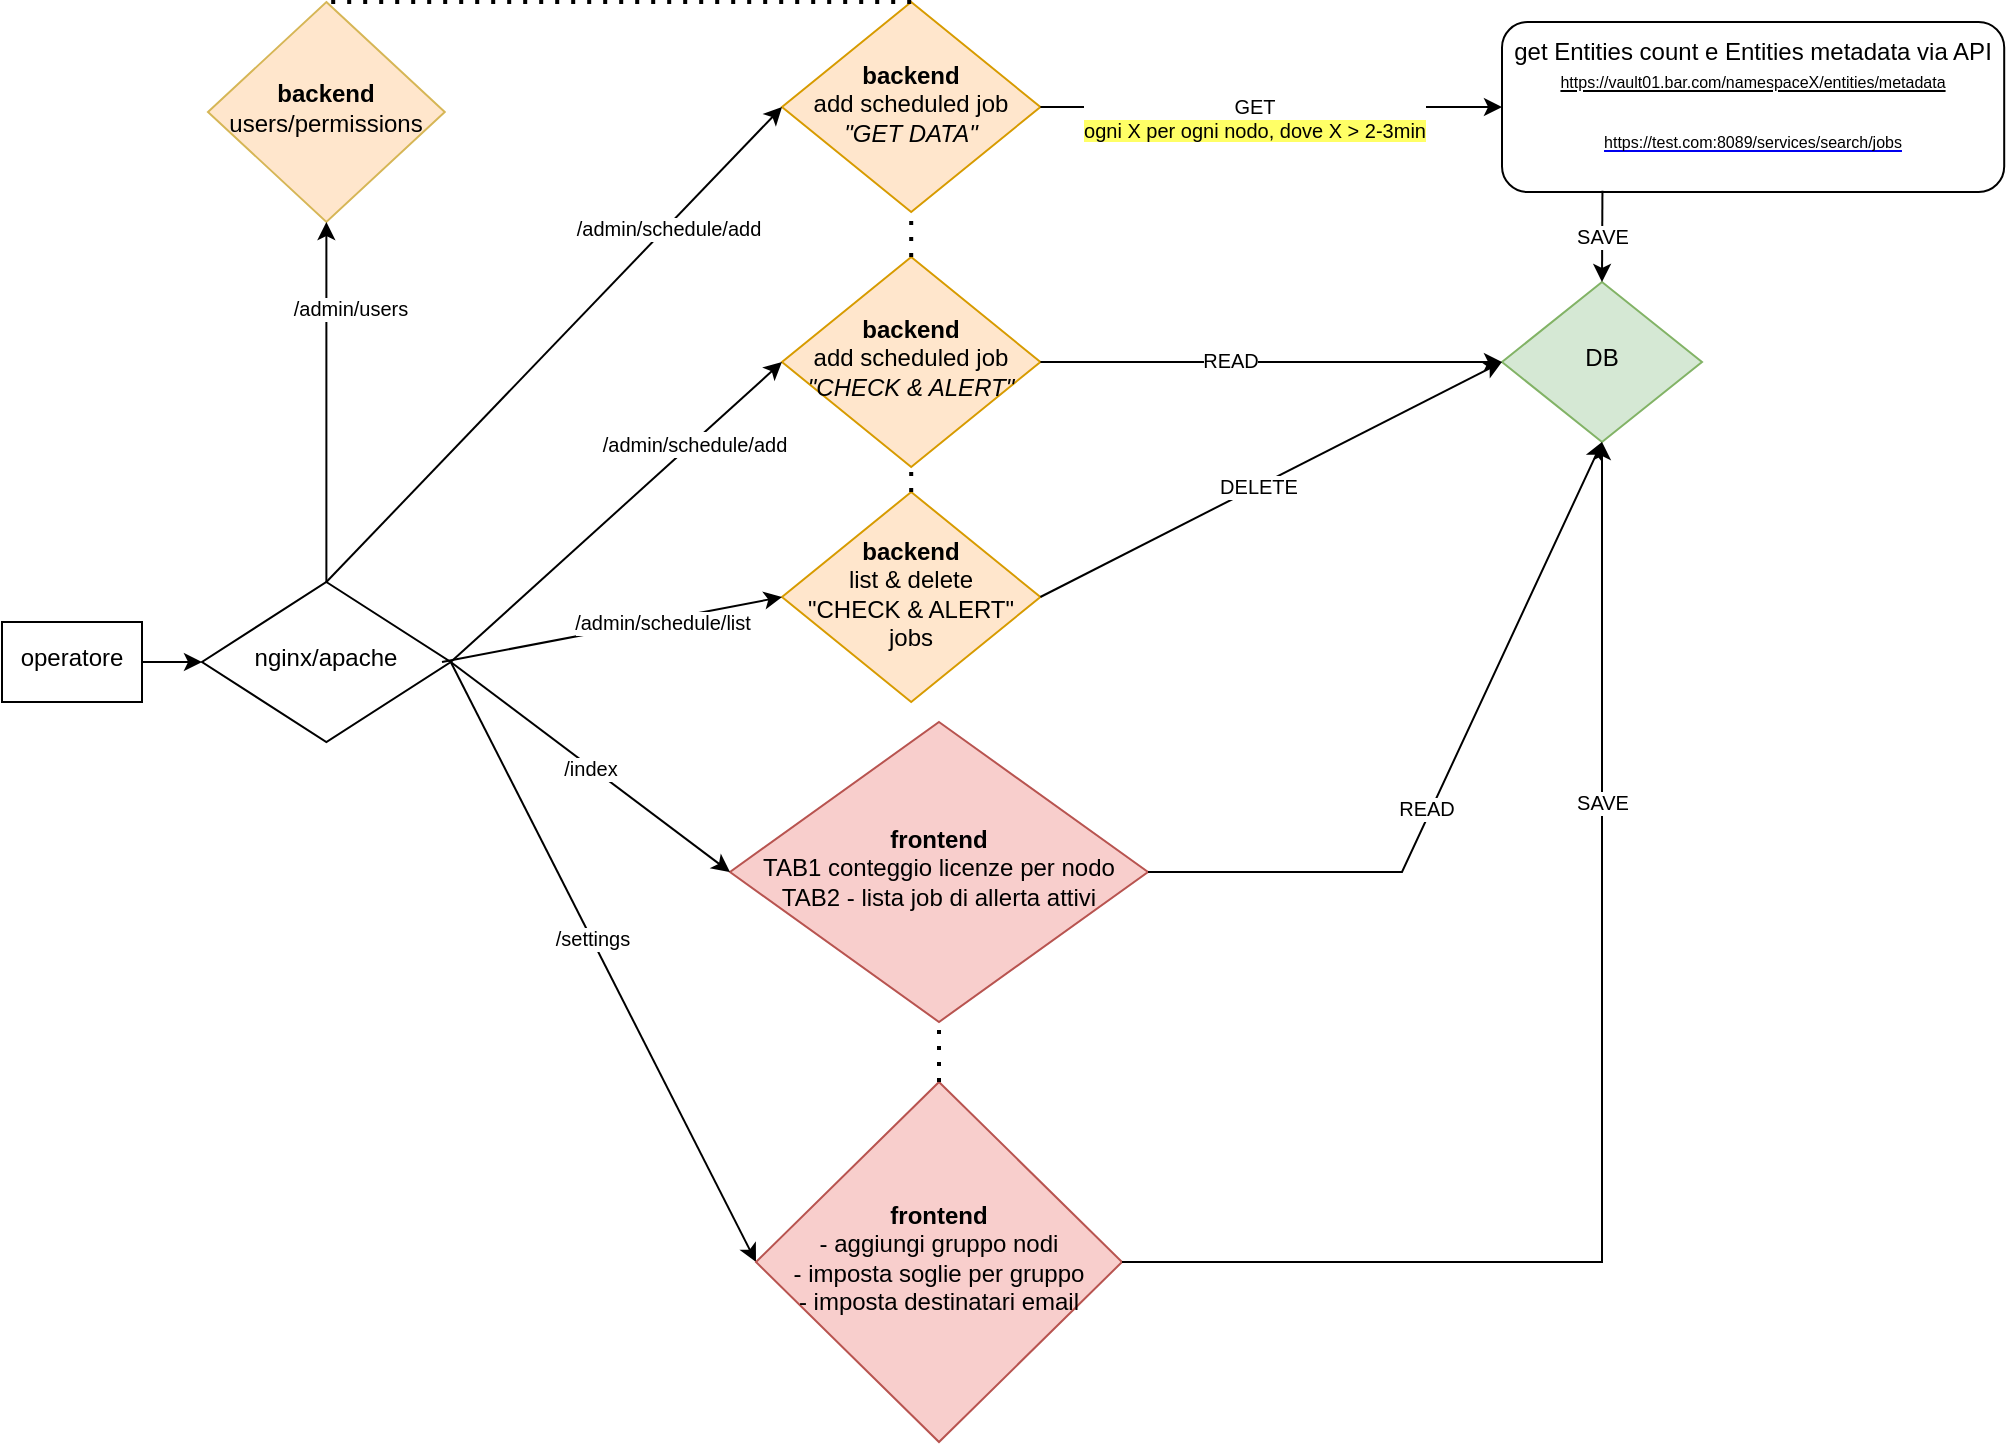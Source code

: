 <mxfile version="20.7.4" type="device"><diagram id="C5RBs43oDa-KdzZeNtuy" name="Page-1"><mxGraphModel dx="1933" dy="503" grid="1" gridSize="10" guides="1" tooltips="1" connect="1" arrows="1" fold="1" page="1" pageScale="1" pageWidth="827" pageHeight="1169" math="0" shadow="0"><root><mxCell id="WIyWlLk6GJQsqaUBKTNV-0"/><mxCell id="WIyWlLk6GJQsqaUBKTNV-1" parent="WIyWlLk6GJQsqaUBKTNV-0"/><mxCell id="WIyWlLk6GJQsqaUBKTNV-3" value="get Entities count e Entities metadata via API&lt;br&gt;&lt;font style=&quot;font-size: 8px;&quot;&gt;&lt;u&gt;https://vault01.bar.com/namespaceX/entities/metadata&lt;/u&gt;&lt;/font&gt;&lt;br&gt;&lt;p style=&quot;background:white&quot; class=&quot;MsoNormal&quot;&gt;&lt;a style=&quot;&quot; href=&quot;https://splunkit.sede.corp.sanpaoloimi.com:8089/services/search/jobs&quot;&gt;&lt;font color=&quot;#000000&quot; style=&quot;font-size: 8px;&quot;&gt;https://test.com:8089/services/search/jobs&lt;/font&gt;&lt;/a&gt;&lt;span style=&quot;font-size: 12pt;&quot;&gt;&lt;/span&gt;&lt;/p&gt;" style="rounded=1;whiteSpace=wrap;html=1;fontSize=12;glass=0;strokeWidth=1;shadow=0;" parent="WIyWlLk6GJQsqaUBKTNV-1" vertex="1"><mxGeometry x="690" y="30" width="251.1" height="85" as="geometry"/></mxCell><mxCell id="WIyWlLk6GJQsqaUBKTNV-6" value="&lt;b&gt;backend&lt;/b&gt;&lt;br&gt;add scheduled job&lt;br&gt;&lt;i&gt;&quot;GET DATA&quot;&lt;/i&gt;" style="rhombus;whiteSpace=wrap;html=1;shadow=0;fontFamily=Helvetica;fontSize=12;align=center;strokeWidth=1;spacing=6;spacingTop=-4;fillColor=#ffe6cc;strokeColor=#d79b00;" parent="WIyWlLk6GJQsqaUBKTNV-1" vertex="1"><mxGeometry x="330" y="20" width="129.2" height="105" as="geometry"/></mxCell><mxCell id="WIyWlLk6GJQsqaUBKTNV-10" value="DB" style="rhombus;whiteSpace=wrap;html=1;shadow=0;fontFamily=Helvetica;fontSize=12;align=center;strokeWidth=1;spacing=6;spacingTop=-4;fillColor=#d5e8d4;strokeColor=#82b366;" parent="WIyWlLk6GJQsqaUBKTNV-1" vertex="1"><mxGeometry x="690" y="160" width="100" height="80" as="geometry"/></mxCell><mxCell id="_HlXb6y7Ec3fwzpRG-YZ-0" value="&lt;font style=&quot;font-size: 10px;&quot;&gt;GET&lt;br&gt;&lt;span style=&quot;background-color: rgb(255, 255, 102);&quot;&gt;ogni X per ogni nodo, dove X &amp;gt; 2-3min&lt;/span&gt;&lt;/font&gt;" style="endArrow=classic;html=1;rounded=0;fontSize=8;fontColor=#000000;entryX=0;entryY=0.5;entryDx=0;entryDy=0;exitX=1;exitY=0.5;exitDx=0;exitDy=0;" parent="WIyWlLk6GJQsqaUBKTNV-1" source="WIyWlLk6GJQsqaUBKTNV-6" target="WIyWlLk6GJQsqaUBKTNV-3" edge="1"><mxGeometry x="-0.078" y="-5" width="50" height="50" relative="1" as="geometry"><mxPoint x="198.75" y="210" as="sourcePoint"/><mxPoint x="248.75" y="160" as="targetPoint"/><mxPoint as="offset"/></mxGeometry></mxCell><mxCell id="_HlXb6y7Ec3fwzpRG-YZ-2" value="nginx/apache" style="rhombus;whiteSpace=wrap;html=1;shadow=0;fontFamily=Helvetica;fontSize=12;align=center;strokeWidth=1;spacing=6;spacingTop=-4;" parent="WIyWlLk6GJQsqaUBKTNV-1" vertex="1"><mxGeometry x="40.0" y="310" width="124.38" height="80" as="geometry"/></mxCell><mxCell id="_HlXb6y7Ec3fwzpRG-YZ-7" value="&lt;font style=&quot;font-size: 10px;&quot;&gt;SAVE&lt;/font&gt;" style="endArrow=classic;html=1;rounded=0;fontSize=8;fontColor=#000000;entryX=0.5;entryY=0;entryDx=0;entryDy=0;exitX=0.2;exitY=0.992;exitDx=0;exitDy=0;exitPerimeter=0;" parent="WIyWlLk6GJQsqaUBKTNV-1" source="WIyWlLk6GJQsqaUBKTNV-3" target="WIyWlLk6GJQsqaUBKTNV-10" edge="1"><mxGeometry width="50" height="50" relative="1" as="geometry"><mxPoint x="800" y="-70" as="sourcePoint"/><mxPoint x="369" y="400" as="targetPoint"/></mxGeometry></mxCell><mxCell id="_HlXb6y7Ec3fwzpRG-YZ-8" value="operatore" style="circle;whiteSpace=wrap;html=1;shadow=0;fontFamily=Helvetica;fontSize=12;align=center;strokeWidth=1;spacing=6;spacingTop=-4;rounded=0;" parent="WIyWlLk6GJQsqaUBKTNV-1" vertex="1"><mxGeometry x="-60" y="330" width="70" height="40" as="geometry"/></mxCell><mxCell id="_HlXb6y7Ec3fwzpRG-YZ-10" value="&lt;b&gt;frontend&lt;br&gt;&lt;/b&gt;TAB1 conteggio licenze per nodo&lt;br&gt;TAB2 - lista job di allerta attivi" style="rhombus;whiteSpace=wrap;html=1;shadow=0;fontFamily=Helvetica;fontSize=12;align=center;strokeWidth=1;spacing=6;spacingTop=-4;fillColor=#f8cecc;strokeColor=#b85450;" parent="WIyWlLk6GJQsqaUBKTNV-1" vertex="1"><mxGeometry x="304" y="380" width="209" height="150" as="geometry"/></mxCell><mxCell id="_HlXb6y7Ec3fwzpRG-YZ-11" value="" style="endArrow=classic;html=1;rounded=0;fontSize=8;fontColor=#000000;exitX=1;exitY=0.5;exitDx=0;exitDy=0;entryX=0.5;entryY=1;entryDx=0;entryDy=0;" parent="WIyWlLk6GJQsqaUBKTNV-1" source="_HlXb6y7Ec3fwzpRG-YZ-10" target="WIyWlLk6GJQsqaUBKTNV-10" edge="1"><mxGeometry width="50" height="50" relative="1" as="geometry"><mxPoint x="420" y="340" as="sourcePoint"/><mxPoint x="740" y="405" as="targetPoint"/><Array as="points"><mxPoint x="640" y="455"/></Array></mxGeometry></mxCell><mxCell id="_HlXb6y7Ec3fwzpRG-YZ-12" value="&lt;span style=&quot;font-size: 10px;&quot;&gt;READ&lt;/span&gt;" style="edgeLabel;html=1;align=center;verticalAlign=middle;resizable=0;points=[];fontSize=8;fontColor=#000000;" parent="_HlXb6y7Ec3fwzpRG-YZ-11" vertex="1" connectable="0"><mxGeometry x="-0.16" y="-1" relative="1" as="geometry"><mxPoint y="-9" as="offset"/></mxGeometry></mxCell><mxCell id="_HlXb6y7Ec3fwzpRG-YZ-14" value="&lt;font style=&quot;font-size: 10px;&quot;&gt;/admin/schedule/add&lt;/font&gt;" style="endArrow=classic;html=1;rounded=0;fontSize=8;fontColor=#000000;exitX=0.5;exitY=0;exitDx=0;exitDy=0;entryX=0;entryY=0.5;entryDx=0;entryDy=0;" parent="WIyWlLk6GJQsqaUBKTNV-1" source="_HlXb6y7Ec3fwzpRG-YZ-2" target="WIyWlLk6GJQsqaUBKTNV-6" edge="1"><mxGeometry x="0.495" y="-1" width="50" height="50" relative="1" as="geometry"><mxPoint x="224.38" y="290" as="sourcePoint"/><mxPoint x="274.38" y="240" as="targetPoint"/><mxPoint as="offset"/></mxGeometry></mxCell><mxCell id="_HlXb6y7Ec3fwzpRG-YZ-15" value="&lt;font style=&quot;font-size: 10px;&quot;&gt;/index&lt;br&gt;&lt;/font&gt;" style="endArrow=classic;html=1;rounded=0;fontSize=8;fontColor=#000000;entryX=0;entryY=0.5;entryDx=0;entryDy=0;exitX=1;exitY=0.5;exitDx=0;exitDy=0;" parent="WIyWlLk6GJQsqaUBKTNV-1" source="_HlXb6y7Ec3fwzpRG-YZ-2" target="_HlXb6y7Ec3fwzpRG-YZ-10" edge="1"><mxGeometry width="50" height="50" relative="1" as="geometry"><mxPoint x="214.38" y="325" as="sourcePoint"/><mxPoint x="264.38" y="275" as="targetPoint"/><Array as="points"/></mxGeometry></mxCell><mxCell id="_HlXb6y7Ec3fwzpRG-YZ-16" value="" style="endArrow=classic;html=1;rounded=0;fontSize=8;fontColor=#000000;entryX=0;entryY=0.5;entryDx=0;entryDy=0;exitX=1;exitY=0.5;exitDx=0;exitDy=0;" parent="WIyWlLk6GJQsqaUBKTNV-1" source="_HlXb6y7Ec3fwzpRG-YZ-8" target="_HlXb6y7Ec3fwzpRG-YZ-2" edge="1"><mxGeometry width="50" height="50" relative="1" as="geometry"><mxPoint x="14.38" y="260" as="sourcePoint"/><mxPoint x="64.38" y="210" as="targetPoint"/><Array as="points"/></mxGeometry></mxCell><mxCell id="_HlXb6y7Ec3fwzpRG-YZ-17" value="" style="endArrow=classic;html=1;rounded=0;labelBackgroundColor=#FFFF66;fontSize=8;fontColor=#000000;exitX=1;exitY=0.5;exitDx=0;exitDy=0;entryX=0;entryY=0.5;entryDx=0;entryDy=0;" parent="WIyWlLk6GJQsqaUBKTNV-1" source="_HlXb6y7Ec3fwzpRG-YZ-2" target="_HlXb6y7Ec3fwzpRG-YZ-18" edge="1"><mxGeometry width="50" height="50" relative="1" as="geometry"><mxPoint x="220" y="370" as="sourcePoint"/><mxPoint x="260" y="410" as="targetPoint"/><Array as="points"/></mxGeometry></mxCell><mxCell id="_HlXb6y7Ec3fwzpRG-YZ-23" value="&lt;font style=&quot;font-size: 10px;&quot;&gt;/settings&lt;/font&gt;" style="edgeLabel;html=1;align=center;verticalAlign=middle;resizable=0;points=[];fontSize=8;fontColor=#000000;" parent="_HlXb6y7Ec3fwzpRG-YZ-17" vertex="1" connectable="0"><mxGeometry x="-0.079" relative="1" as="geometry"><mxPoint as="offset"/></mxGeometry></mxCell><mxCell id="_HlXb6y7Ec3fwzpRG-YZ-18" value="&lt;b&gt;frontend&lt;/b&gt;&lt;br&gt;- aggiungi gruppo nodi&lt;br&gt;- imposta soglie per gruppo&lt;br&gt;- imposta destinatari email" style="rhombus;whiteSpace=wrap;html=1;shadow=0;fontFamily=Helvetica;fontSize=12;align=center;strokeWidth=1;spacing=6;spacingTop=-4;fillColor=#f8cecc;strokeColor=#b85450;" parent="WIyWlLk6GJQsqaUBKTNV-1" vertex="1"><mxGeometry x="317" y="560" width="183" height="180" as="geometry"/></mxCell><mxCell id="_HlXb6y7Ec3fwzpRG-YZ-19" value="" style="endArrow=none;dashed=1;html=1;dashPattern=1 3;strokeWidth=2;rounded=0;fontSize=8;fontColor=#000000;exitX=0.5;exitY=0;exitDx=0;exitDy=0;entryX=0.5;entryY=1;entryDx=0;entryDy=0;" parent="WIyWlLk6GJQsqaUBKTNV-1" source="_HlXb6y7Ec3fwzpRG-YZ-18" target="_HlXb6y7Ec3fwzpRG-YZ-10" edge="1"><mxGeometry width="50" height="50" relative="1" as="geometry"><mxPoint x="360.46" y="410.0" as="sourcePoint"/><mxPoint x="360" y="390" as="targetPoint"/></mxGeometry></mxCell><mxCell id="_HlXb6y7Ec3fwzpRG-YZ-20" value="&lt;b&gt;backend&lt;/b&gt;&lt;br&gt;users/permissions" style="rhombus;whiteSpace=wrap;html=1;shadow=0;fontFamily=Helvetica;fontSize=12;align=center;strokeWidth=1;spacing=6;spacingTop=-4;fillColor=#ffe6cc;strokeColor=#d6b656;" parent="WIyWlLk6GJQsqaUBKTNV-1" vertex="1"><mxGeometry x="42.99" y="20" width="118.4" height="110" as="geometry"/></mxCell><mxCell id="_HlXb6y7Ec3fwzpRG-YZ-21" value="" style="endArrow=none;dashed=1;html=1;dashPattern=1 3;strokeWidth=2;rounded=0;fontSize=8;fontColor=#000000;entryX=0.5;entryY=0;entryDx=0;entryDy=0;exitX=0.5;exitY=0;exitDx=0;exitDy=0;" parent="WIyWlLk6GJQsqaUBKTNV-1" source="WIyWlLk6GJQsqaUBKTNV-6" target="_HlXb6y7Ec3fwzpRG-YZ-20" edge="1"><mxGeometry width="50" height="50" relative="1" as="geometry"><mxPoint x="421" y="160" as="sourcePoint"/><mxPoint x="430.795" y="275.0" as="targetPoint"/></mxGeometry></mxCell><mxCell id="_HlXb6y7Ec3fwzpRG-YZ-24" value="" style="endArrow=classic;html=1;rounded=0;labelBackgroundColor=#FFFF66;fontSize=8;fontColor=#000000;entryX=0.5;entryY=1;entryDx=0;entryDy=0;exitX=0.5;exitY=0;exitDx=0;exitDy=0;" parent="WIyWlLk6GJQsqaUBKTNV-1" source="_HlXb6y7Ec3fwzpRG-YZ-2" target="_HlXb6y7Ec3fwzpRG-YZ-20" edge="1"><mxGeometry width="50" height="50" relative="1" as="geometry"><mxPoint x="250" y="270" as="sourcePoint"/><mxPoint x="300" y="220" as="targetPoint"/></mxGeometry></mxCell><mxCell id="_HlXb6y7Ec3fwzpRG-YZ-25" value="&lt;font style=&quot;font-size: 10px;&quot;&gt;/admin/users&lt;/font&gt;" style="edgeLabel;html=1;align=center;verticalAlign=middle;resizable=0;points=[];fontSize=8;fontColor=#000000;" parent="_HlXb6y7Ec3fwzpRG-YZ-24" vertex="1" connectable="0"><mxGeometry x="0.076" y="2" relative="1" as="geometry"><mxPoint x="14" y="-40" as="offset"/></mxGeometry></mxCell><mxCell id="_HlXb6y7Ec3fwzpRG-YZ-29" value="" style="endArrow=classic;html=1;rounded=0;labelBackgroundColor=#FFFF66;fontSize=8;fontColor=#000000;exitX=1;exitY=0.5;exitDx=0;exitDy=0;entryX=0.5;entryY=1;entryDx=0;entryDy=0;" parent="WIyWlLk6GJQsqaUBKTNV-1" source="_HlXb6y7Ec3fwzpRG-YZ-18" target="WIyWlLk6GJQsqaUBKTNV-10" edge="1"><mxGeometry width="50" height="50" relative="1" as="geometry"><mxPoint x="500" y="480" as="sourcePoint"/><mxPoint x="710" y="490" as="targetPoint"/><Array as="points"><mxPoint x="740" y="650"/></Array></mxGeometry></mxCell><mxCell id="_HlXb6y7Ec3fwzpRG-YZ-31" value="&lt;span style=&quot;font-size: 10px;&quot;&gt;SAVE&lt;/span&gt;" style="edgeLabel;html=1;align=center;verticalAlign=middle;resizable=0;points=[];fontSize=8;fontColor=#000000;" parent="_HlXb6y7Ec3fwzpRG-YZ-29" vertex="1" connectable="0"><mxGeometry x="-0.23" y="2" relative="1" as="geometry"><mxPoint x="2" y="-220" as="offset"/></mxGeometry></mxCell><mxCell id="O4oUuR4d8ZIsqBUpQ-aE-1" value="&lt;b&gt;backend&lt;/b&gt;&lt;br&gt;add scheduled job&lt;br&gt;&lt;i&gt;&quot;CHECK &amp;amp; ALERT&quot;&lt;/i&gt;" style="rhombus;whiteSpace=wrap;html=1;shadow=0;fontFamily=Helvetica;fontSize=12;align=center;strokeWidth=1;spacing=6;spacingTop=-4;fillColor=#ffe6cc;strokeColor=#d79b00;" vertex="1" parent="WIyWlLk6GJQsqaUBKTNV-1"><mxGeometry x="330" y="147.5" width="129.2" height="105" as="geometry"/></mxCell><mxCell id="O4oUuR4d8ZIsqBUpQ-aE-2" value="" style="endArrow=none;dashed=1;html=1;dashPattern=1 3;strokeWidth=2;rounded=0;fontSize=8;fontColor=#000000;entryX=0.5;entryY=1;entryDx=0;entryDy=0;exitX=0.5;exitY=0;exitDx=0;exitDy=0;" edge="1" parent="WIyWlLk6GJQsqaUBKTNV-1" source="O4oUuR4d8ZIsqBUpQ-aE-1" target="WIyWlLk6GJQsqaUBKTNV-6"><mxGeometry width="50" height="50" relative="1" as="geometry"><mxPoint x="430" y="150" as="sourcePoint"/><mxPoint x="432.06" y="125" as="targetPoint"/></mxGeometry></mxCell><mxCell id="O4oUuR4d8ZIsqBUpQ-aE-3" value="" style="endArrow=classic;html=1;rounded=0;exitX=1;exitY=0.5;exitDx=0;exitDy=0;entryX=0;entryY=0.5;entryDx=0;entryDy=0;" edge="1" parent="WIyWlLk6GJQsqaUBKTNV-1" source="O4oUuR4d8ZIsqBUpQ-aE-1" target="WIyWlLk6GJQsqaUBKTNV-10"><mxGeometry width="50" height="50" relative="1" as="geometry"><mxPoint x="570" y="200" as="sourcePoint"/><mxPoint x="750" y="330" as="targetPoint"/></mxGeometry></mxCell><mxCell id="O4oUuR4d8ZIsqBUpQ-aE-6" value="READ" style="edgeLabel;html=1;align=center;verticalAlign=middle;resizable=0;points=[];fontSize=10;" vertex="1" connectable="0" parent="O4oUuR4d8ZIsqBUpQ-aE-3"><mxGeometry x="-0.178" y="1" relative="1" as="geometry"><mxPoint as="offset"/></mxGeometry></mxCell><mxCell id="O4oUuR4d8ZIsqBUpQ-aE-4" value="&lt;font style=&quot;font-size: 10px;&quot;&gt;/admin/schedule/add&lt;br&gt;&lt;/font&gt;" style="endArrow=classic;html=1;rounded=0;entryX=0;entryY=0.5;entryDx=0;entryDy=0;" edge="1" parent="WIyWlLk6GJQsqaUBKTNV-1" target="O4oUuR4d8ZIsqBUpQ-aE-1"><mxGeometry x="0.462" y="-1" width="50" height="50" relative="1" as="geometry"><mxPoint x="164.38" y="350" as="sourcePoint"/><mxPoint x="214.38" y="300" as="targetPoint"/><Array as="points"/><mxPoint as="offset"/></mxGeometry></mxCell><mxCell id="O4oUuR4d8ZIsqBUpQ-aE-7" value="&lt;b&gt;backend&lt;/b&gt;&lt;br&gt;list &amp;amp; delete &lt;br&gt;&quot;CHECK &amp;amp; ALERT&quot; jobs" style="rhombus;whiteSpace=wrap;html=1;shadow=0;fontFamily=Helvetica;fontSize=12;align=center;strokeWidth=1;spacing=6;spacingTop=-4;fillColor=#ffe6cc;strokeColor=#d79b00;" vertex="1" parent="WIyWlLk6GJQsqaUBKTNV-1"><mxGeometry x="330" y="265" width="129.2" height="105" as="geometry"/></mxCell><mxCell id="O4oUuR4d8ZIsqBUpQ-aE-11" value="" style="endArrow=none;dashed=1;html=1;dashPattern=1 3;strokeWidth=2;rounded=0;fontSize=8;fontColor=#000000;entryX=0.5;entryY=1;entryDx=0;entryDy=0;exitX=0.5;exitY=0;exitDx=0;exitDy=0;" edge="1" parent="WIyWlLk6GJQsqaUBKTNV-1" source="O4oUuR4d8ZIsqBUpQ-aE-7" target="O4oUuR4d8ZIsqBUpQ-aE-1"><mxGeometry width="50" height="50" relative="1" as="geometry"><mxPoint x="413.0" y="265" as="sourcePoint"/><mxPoint x="413.0" y="252.5" as="targetPoint"/></mxGeometry></mxCell><mxCell id="O4oUuR4d8ZIsqBUpQ-aE-12" value="" style="endArrow=classic;html=1;rounded=0;fontSize=10;exitX=1;exitY=0.5;exitDx=0;exitDy=0;entryX=0;entryY=0.5;entryDx=0;entryDy=0;" edge="1" parent="WIyWlLk6GJQsqaUBKTNV-1" source="O4oUuR4d8ZIsqBUpQ-aE-7" target="WIyWlLk6GJQsqaUBKTNV-10"><mxGeometry width="50" height="50" relative="1" as="geometry"><mxPoint x="440" y="300" as="sourcePoint"/><mxPoint x="490" y="250" as="targetPoint"/></mxGeometry></mxCell><mxCell id="O4oUuR4d8ZIsqBUpQ-aE-13" value="DELETE" style="edgeLabel;html=1;align=center;verticalAlign=middle;resizable=0;points=[];fontSize=10;" vertex="1" connectable="0" parent="O4oUuR4d8ZIsqBUpQ-aE-12"><mxGeometry x="-0.057" y="1" relative="1" as="geometry"><mxPoint as="offset"/></mxGeometry></mxCell><mxCell id="O4oUuR4d8ZIsqBUpQ-aE-14" value="/admin/schedule/list" style="endArrow=classic;html=1;rounded=0;fontSize=10;entryX=0;entryY=0.5;entryDx=0;entryDy=0;" edge="1" parent="WIyWlLk6GJQsqaUBKTNV-1" target="O4oUuR4d8ZIsqBUpQ-aE-7"><mxGeometry x="0.292" y="-1" width="50" height="50" relative="1" as="geometry"><mxPoint x="160" y="350" as="sourcePoint"/><mxPoint x="430" y="320" as="targetPoint"/><mxPoint as="offset"/></mxGeometry></mxCell></root></mxGraphModel></diagram></mxfile>